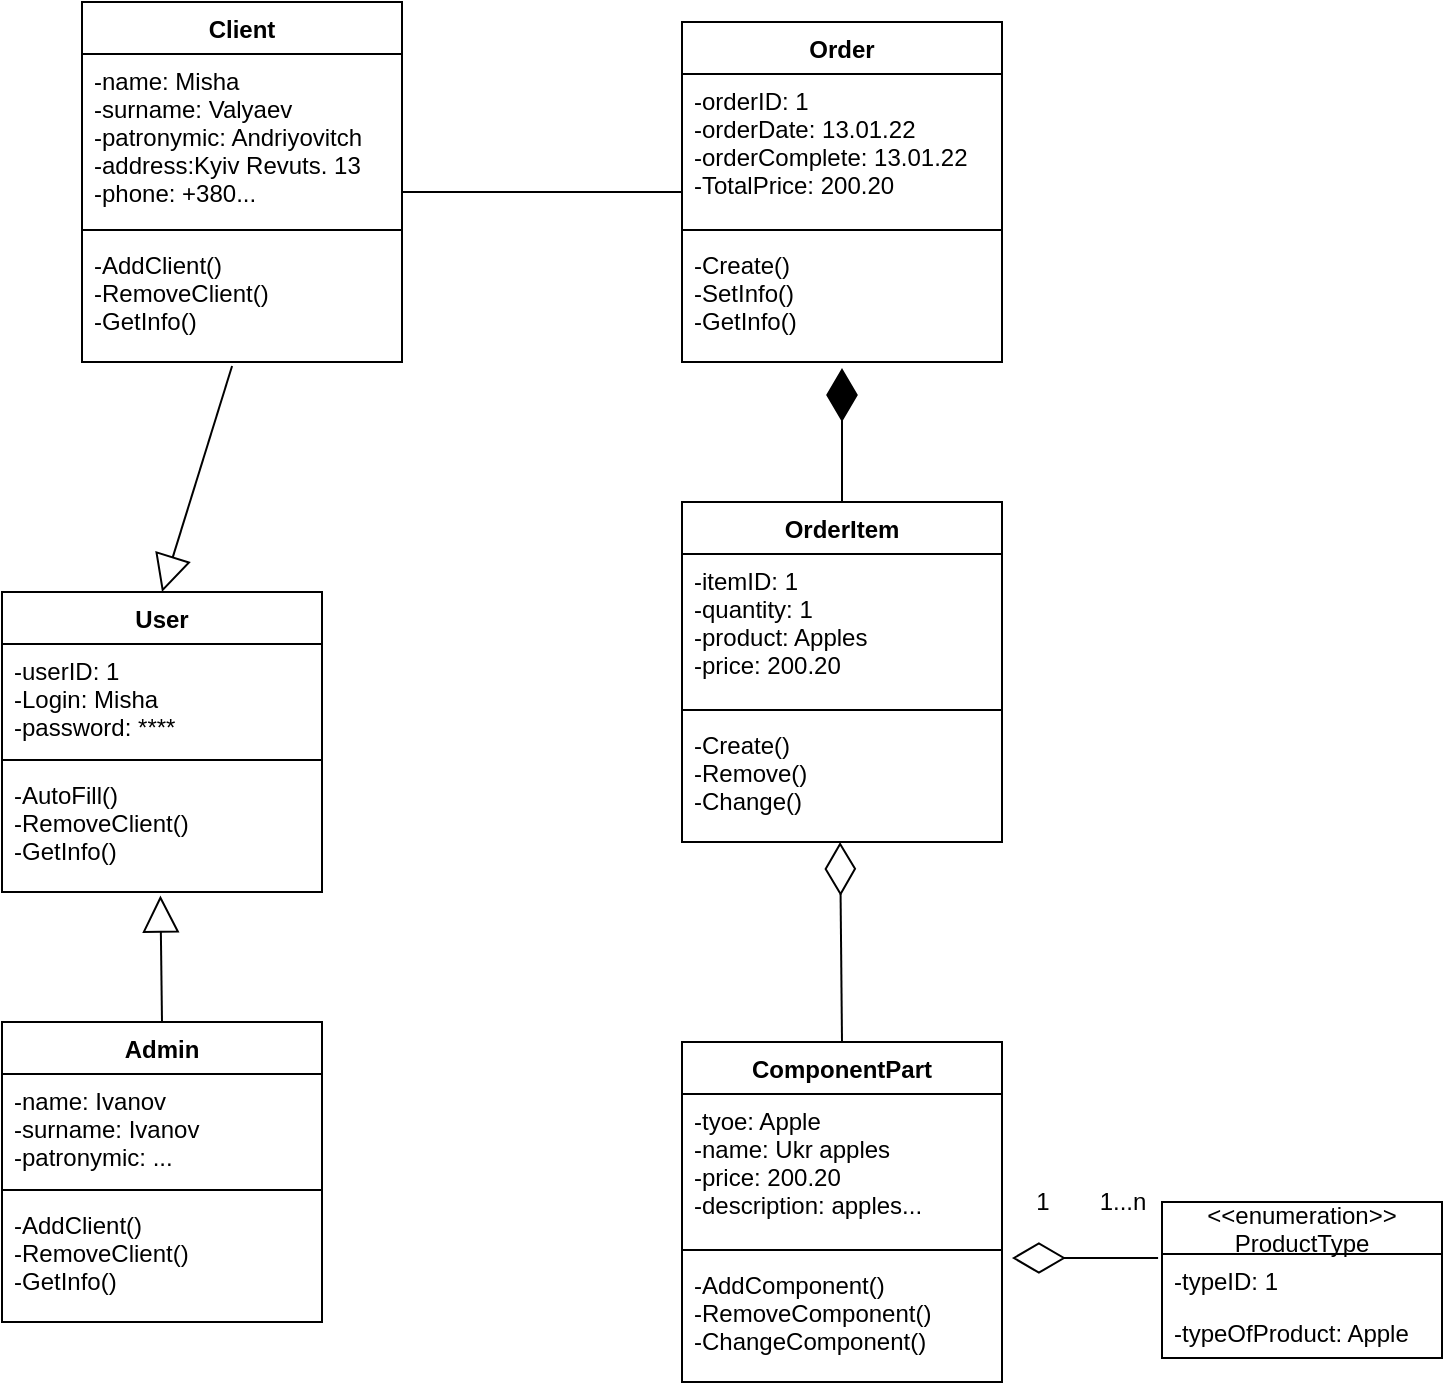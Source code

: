 <mxfile version="16.2.7" type="github"><diagram id="duXPrNhsfPCgle9EOoCe" name="Page-1"><mxGraphModel dx="1662" dy="762" grid="1" gridSize="10" guides="1" tooltips="1" connect="1" arrows="1" fold="1" page="1" pageScale="1" pageWidth="827" pageHeight="1169" math="0" shadow="0"><root><mxCell id="0"/><mxCell id="1" parent="0"/><mxCell id="Rn5i4wefpYVJgQPn95py-2" value="Client" style="swimlane;fontStyle=1;align=center;verticalAlign=top;childLayout=stackLayout;horizontal=1;startSize=26;horizontalStack=0;resizeParent=1;resizeParentMax=0;resizeLast=0;collapsible=1;marginBottom=0;" vertex="1" parent="1"><mxGeometry x="110" y="160" width="160" height="180" as="geometry"/></mxCell><mxCell id="Rn5i4wefpYVJgQPn95py-3" value="-name: Misha&#10;-surname: Valyaev&#10;-patronymic: Andriyovitch&#10;-address:Kyiv Revuts. 13&#10;-phone: +380..." style="text;strokeColor=none;fillColor=none;align=left;verticalAlign=top;spacingLeft=4;spacingRight=4;overflow=hidden;rotatable=0;points=[[0,0.5],[1,0.5]];portConstraint=eastwest;" vertex="1" parent="Rn5i4wefpYVJgQPn95py-2"><mxGeometry y="26" width="160" height="84" as="geometry"/></mxCell><mxCell id="Rn5i4wefpYVJgQPn95py-4" value="" style="line;strokeWidth=1;fillColor=none;align=left;verticalAlign=middle;spacingTop=-1;spacingLeft=3;spacingRight=3;rotatable=0;labelPosition=right;points=[];portConstraint=eastwest;" vertex="1" parent="Rn5i4wefpYVJgQPn95py-2"><mxGeometry y="110" width="160" height="8" as="geometry"/></mxCell><mxCell id="Rn5i4wefpYVJgQPn95py-5" value="-AddClient()&#10;-RemoveClient()&#10;-GetInfo()" style="text;strokeColor=none;fillColor=none;align=left;verticalAlign=top;spacingLeft=4;spacingRight=4;overflow=hidden;rotatable=0;points=[[0,0.5],[1,0.5]];portConstraint=eastwest;" vertex="1" parent="Rn5i4wefpYVJgQPn95py-2"><mxGeometry y="118" width="160" height="62" as="geometry"/></mxCell><mxCell id="Rn5i4wefpYVJgQPn95py-6" value="Order" style="swimlane;fontStyle=1;align=center;verticalAlign=top;childLayout=stackLayout;horizontal=1;startSize=26;horizontalStack=0;resizeParent=1;resizeParentMax=0;resizeLast=0;collapsible=1;marginBottom=0;" vertex="1" parent="1"><mxGeometry x="410" y="170" width="160" height="170" as="geometry"/></mxCell><mxCell id="Rn5i4wefpYVJgQPn95py-7" value="-orderID: 1&#10;-orderDate: 13.01.22&#10;-orderComplete: 13.01.22&#10;-TotalPrice: 200.20" style="text;strokeColor=none;fillColor=none;align=left;verticalAlign=top;spacingLeft=4;spacingRight=4;overflow=hidden;rotatable=0;points=[[0,0.5],[1,0.5]];portConstraint=eastwest;" vertex="1" parent="Rn5i4wefpYVJgQPn95py-6"><mxGeometry y="26" width="160" height="74" as="geometry"/></mxCell><mxCell id="Rn5i4wefpYVJgQPn95py-8" value="" style="line;strokeWidth=1;fillColor=none;align=left;verticalAlign=middle;spacingTop=-1;spacingLeft=3;spacingRight=3;rotatable=0;labelPosition=right;points=[];portConstraint=eastwest;" vertex="1" parent="Rn5i4wefpYVJgQPn95py-6"><mxGeometry y="100" width="160" height="8" as="geometry"/></mxCell><mxCell id="Rn5i4wefpYVJgQPn95py-9" value="-Create()&#10;-SetInfo()&#10;-GetInfo()" style="text;strokeColor=none;fillColor=none;align=left;verticalAlign=top;spacingLeft=4;spacingRight=4;overflow=hidden;rotatable=0;points=[[0,0.5],[1,0.5]];portConstraint=eastwest;" vertex="1" parent="Rn5i4wefpYVJgQPn95py-6"><mxGeometry y="108" width="160" height="62" as="geometry"/></mxCell><mxCell id="Rn5i4wefpYVJgQPn95py-10" value="User" style="swimlane;fontStyle=1;align=center;verticalAlign=top;childLayout=stackLayout;horizontal=1;startSize=26;horizontalStack=0;resizeParent=1;resizeParentMax=0;resizeLast=0;collapsible=1;marginBottom=0;" vertex="1" parent="1"><mxGeometry x="70" y="455" width="160" height="150" as="geometry"/></mxCell><mxCell id="Rn5i4wefpYVJgQPn95py-11" value="-userID: 1&#10;-Login: Misha&#10;-password: ****" style="text;strokeColor=none;fillColor=none;align=left;verticalAlign=top;spacingLeft=4;spacingRight=4;overflow=hidden;rotatable=0;points=[[0,0.5],[1,0.5]];portConstraint=eastwest;" vertex="1" parent="Rn5i4wefpYVJgQPn95py-10"><mxGeometry y="26" width="160" height="54" as="geometry"/></mxCell><mxCell id="Rn5i4wefpYVJgQPn95py-12" value="" style="line;strokeWidth=1;fillColor=none;align=left;verticalAlign=middle;spacingTop=-1;spacingLeft=3;spacingRight=3;rotatable=0;labelPosition=right;points=[];portConstraint=eastwest;" vertex="1" parent="Rn5i4wefpYVJgQPn95py-10"><mxGeometry y="80" width="160" height="8" as="geometry"/></mxCell><mxCell id="Rn5i4wefpYVJgQPn95py-13" value="-AutoFill()&#10;-RemoveClient()&#10;-GetInfo()" style="text;strokeColor=none;fillColor=none;align=left;verticalAlign=top;spacingLeft=4;spacingRight=4;overflow=hidden;rotatable=0;points=[[0,0.5],[1,0.5]];portConstraint=eastwest;" vertex="1" parent="Rn5i4wefpYVJgQPn95py-10"><mxGeometry y="88" width="160" height="62" as="geometry"/></mxCell><mxCell id="Rn5i4wefpYVJgQPn95py-14" value="Admin" style="swimlane;fontStyle=1;align=center;verticalAlign=top;childLayout=stackLayout;horizontal=1;startSize=26;horizontalStack=0;resizeParent=1;resizeParentMax=0;resizeLast=0;collapsible=1;marginBottom=0;" vertex="1" parent="1"><mxGeometry x="70" y="670" width="160" height="150" as="geometry"/></mxCell><mxCell id="Rn5i4wefpYVJgQPn95py-15" value="-name: Ivanov&#10;-surname: Ivanov&#10;-patronymic: ..." style="text;strokeColor=none;fillColor=none;align=left;verticalAlign=top;spacingLeft=4;spacingRight=4;overflow=hidden;rotatable=0;points=[[0,0.5],[1,0.5]];portConstraint=eastwest;" vertex="1" parent="Rn5i4wefpYVJgQPn95py-14"><mxGeometry y="26" width="160" height="54" as="geometry"/></mxCell><mxCell id="Rn5i4wefpYVJgQPn95py-16" value="" style="line;strokeWidth=1;fillColor=none;align=left;verticalAlign=middle;spacingTop=-1;spacingLeft=3;spacingRight=3;rotatable=0;labelPosition=right;points=[];portConstraint=eastwest;" vertex="1" parent="Rn5i4wefpYVJgQPn95py-14"><mxGeometry y="80" width="160" height="8" as="geometry"/></mxCell><mxCell id="Rn5i4wefpYVJgQPn95py-17" value="-AddClient()&#10;-RemoveClient()&#10;-GetInfo()" style="text;strokeColor=none;fillColor=none;align=left;verticalAlign=top;spacingLeft=4;spacingRight=4;overflow=hidden;rotatable=0;points=[[0,0.5],[1,0.5]];portConstraint=eastwest;" vertex="1" parent="Rn5i4wefpYVJgQPn95py-14"><mxGeometry y="88" width="160" height="62" as="geometry"/></mxCell><mxCell id="Rn5i4wefpYVJgQPn95py-18" value="OrderItem" style="swimlane;fontStyle=1;align=center;verticalAlign=top;childLayout=stackLayout;horizontal=1;startSize=26;horizontalStack=0;resizeParent=1;resizeParentMax=0;resizeLast=0;collapsible=1;marginBottom=0;" vertex="1" parent="1"><mxGeometry x="410" y="410" width="160" height="170" as="geometry"/></mxCell><mxCell id="Rn5i4wefpYVJgQPn95py-19" value="-itemID: 1&#10;-quantity: 1&#10;-product: Apples&#10;-price: 200.20" style="text;strokeColor=none;fillColor=none;align=left;verticalAlign=top;spacingLeft=4;spacingRight=4;overflow=hidden;rotatable=0;points=[[0,0.5],[1,0.5]];portConstraint=eastwest;" vertex="1" parent="Rn5i4wefpYVJgQPn95py-18"><mxGeometry y="26" width="160" height="74" as="geometry"/></mxCell><mxCell id="Rn5i4wefpYVJgQPn95py-20" value="" style="line;strokeWidth=1;fillColor=none;align=left;verticalAlign=middle;spacingTop=-1;spacingLeft=3;spacingRight=3;rotatable=0;labelPosition=right;points=[];portConstraint=eastwest;" vertex="1" parent="Rn5i4wefpYVJgQPn95py-18"><mxGeometry y="100" width="160" height="8" as="geometry"/></mxCell><mxCell id="Rn5i4wefpYVJgQPn95py-21" value="-Create()&#10;-Remove()&#10;-Change()" style="text;strokeColor=none;fillColor=none;align=left;verticalAlign=top;spacingLeft=4;spacingRight=4;overflow=hidden;rotatable=0;points=[[0,0.5],[1,0.5]];portConstraint=eastwest;" vertex="1" parent="Rn5i4wefpYVJgQPn95py-18"><mxGeometry y="108" width="160" height="62" as="geometry"/></mxCell><mxCell id="Rn5i4wefpYVJgQPn95py-22" value="ComponentPart" style="swimlane;fontStyle=1;align=center;verticalAlign=top;childLayout=stackLayout;horizontal=1;startSize=26;horizontalStack=0;resizeParent=1;resizeParentMax=0;resizeLast=0;collapsible=1;marginBottom=0;" vertex="1" parent="1"><mxGeometry x="410" y="680" width="160" height="170" as="geometry"/></mxCell><mxCell id="Rn5i4wefpYVJgQPn95py-23" value="-tyoe: Apple&#10;-name: Ukr apples&#10;-price: 200.20&#10;-description: apples..." style="text;strokeColor=none;fillColor=none;align=left;verticalAlign=top;spacingLeft=4;spacingRight=4;overflow=hidden;rotatable=0;points=[[0,0.5],[1,0.5]];portConstraint=eastwest;" vertex="1" parent="Rn5i4wefpYVJgQPn95py-22"><mxGeometry y="26" width="160" height="74" as="geometry"/></mxCell><mxCell id="Rn5i4wefpYVJgQPn95py-24" value="" style="line;strokeWidth=1;fillColor=none;align=left;verticalAlign=middle;spacingTop=-1;spacingLeft=3;spacingRight=3;rotatable=0;labelPosition=right;points=[];portConstraint=eastwest;" vertex="1" parent="Rn5i4wefpYVJgQPn95py-22"><mxGeometry y="100" width="160" height="8" as="geometry"/></mxCell><mxCell id="Rn5i4wefpYVJgQPn95py-25" value="-AddComponent()&#10;-RemoveComponent()&#10;-ChangeComponent()" style="text;strokeColor=none;fillColor=none;align=left;verticalAlign=top;spacingLeft=4;spacingRight=4;overflow=hidden;rotatable=0;points=[[0,0.5],[1,0.5]];portConstraint=eastwest;" vertex="1" parent="Rn5i4wefpYVJgQPn95py-22"><mxGeometry y="108" width="160" height="62" as="geometry"/></mxCell><mxCell id="Rn5i4wefpYVJgQPn95py-26" value="&lt;&lt;enumeration&gt;&gt;&#10;ProductType" style="swimlane;fontStyle=0;childLayout=stackLayout;horizontal=1;startSize=26;fillColor=none;horizontalStack=0;resizeParent=1;resizeParentMax=0;resizeLast=0;collapsible=1;marginBottom=0;" vertex="1" parent="1"><mxGeometry x="650" y="760" width="140" height="78" as="geometry"/></mxCell><mxCell id="Rn5i4wefpYVJgQPn95py-27" value="-typeID: 1" style="text;strokeColor=none;fillColor=none;align=left;verticalAlign=top;spacingLeft=4;spacingRight=4;overflow=hidden;rotatable=0;points=[[0,0.5],[1,0.5]];portConstraint=eastwest;" vertex="1" parent="Rn5i4wefpYVJgQPn95py-26"><mxGeometry y="26" width="140" height="26" as="geometry"/></mxCell><mxCell id="Rn5i4wefpYVJgQPn95py-28" value="-typeOfProduct: Apple" style="text;strokeColor=none;fillColor=none;align=left;verticalAlign=top;spacingLeft=4;spacingRight=4;overflow=hidden;rotatable=0;points=[[0,0.5],[1,0.5]];portConstraint=eastwest;" vertex="1" parent="Rn5i4wefpYVJgQPn95py-26"><mxGeometry y="52" width="140" height="26" as="geometry"/></mxCell><mxCell id="Rn5i4wefpYVJgQPn95py-29" value="" style="endArrow=block;endSize=16;endFill=0;html=1;rounded=0;exitX=0.469;exitY=1.032;exitDx=0;exitDy=0;exitPerimeter=0;entryX=0.5;entryY=0;entryDx=0;entryDy=0;" edge="1" parent="1" source="Rn5i4wefpYVJgQPn95py-5" target="Rn5i4wefpYVJgQPn95py-10"><mxGeometry width="160" relative="1" as="geometry"><mxPoint x="340" y="430" as="sourcePoint"/><mxPoint x="500" y="430" as="targetPoint"/></mxGeometry></mxCell><mxCell id="Rn5i4wefpYVJgQPn95py-30" value="" style="endArrow=block;endSize=16;endFill=0;html=1;rounded=0;exitX=0.5;exitY=0;exitDx=0;exitDy=0;entryX=0.495;entryY=1.028;entryDx=0;entryDy=0;entryPerimeter=0;" edge="1" parent="1" source="Rn5i4wefpYVJgQPn95py-14" target="Rn5i4wefpYVJgQPn95py-13"><mxGeometry width="160" relative="1" as="geometry"><mxPoint x="195.04" y="351.984" as="sourcePoint"/><mxPoint x="150" y="600" as="targetPoint"/></mxGeometry></mxCell><mxCell id="Rn5i4wefpYVJgQPn95py-31" value="" style="endArrow=diamondThin;endFill=0;endSize=24;html=1;rounded=0;entryX=0.494;entryY=1;entryDx=0;entryDy=0;entryPerimeter=0;exitX=0.5;exitY=0;exitDx=0;exitDy=0;" edge="1" parent="1" source="Rn5i4wefpYVJgQPn95py-22" target="Rn5i4wefpYVJgQPn95py-21"><mxGeometry width="160" relative="1" as="geometry"><mxPoint x="210" y="570" as="sourcePoint"/><mxPoint x="370" y="570" as="targetPoint"/></mxGeometry></mxCell><mxCell id="Rn5i4wefpYVJgQPn95py-32" value="" style="endArrow=diamondThin;endFill=1;endSize=24;html=1;rounded=0;entryX=0.5;entryY=1.048;entryDx=0;entryDy=0;entryPerimeter=0;exitX=0.5;exitY=0;exitDx=0;exitDy=0;" edge="1" parent="1" source="Rn5i4wefpYVJgQPn95py-18" target="Rn5i4wefpYVJgQPn95py-9"><mxGeometry width="160" relative="1" as="geometry"><mxPoint x="280" y="440" as="sourcePoint"/><mxPoint x="440" y="440" as="targetPoint"/></mxGeometry></mxCell><mxCell id="Rn5i4wefpYVJgQPn95py-33" value="" style="endArrow=diamondThin;endFill=0;endSize=24;html=1;rounded=0;entryX=1.031;entryY=0;entryDx=0;entryDy=0;entryPerimeter=0;exitX=-0.014;exitY=0.077;exitDx=0;exitDy=0;exitPerimeter=0;" edge="1" parent="1" source="Rn5i4wefpYVJgQPn95py-27" target="Rn5i4wefpYVJgQPn95py-25"><mxGeometry width="160" relative="1" as="geometry"><mxPoint x="540" y="660" as="sourcePoint"/><mxPoint x="700" y="660" as="targetPoint"/></mxGeometry></mxCell><mxCell id="Rn5i4wefpYVJgQPn95py-34" value="1" style="text;html=1;align=center;verticalAlign=middle;resizable=0;points=[];autosize=1;strokeColor=none;fillColor=none;" vertex="1" parent="1"><mxGeometry x="580" y="750" width="20" height="20" as="geometry"/></mxCell><mxCell id="Rn5i4wefpYVJgQPn95py-35" value="1...n" style="text;html=1;align=center;verticalAlign=middle;resizable=0;points=[];autosize=1;strokeColor=none;fillColor=none;" vertex="1" parent="1"><mxGeometry x="610" y="750" width="40" height="20" as="geometry"/></mxCell><mxCell id="Rn5i4wefpYVJgQPn95py-36" value="" style="line;strokeWidth=1;fillColor=none;align=left;verticalAlign=middle;spacingTop=-1;spacingLeft=3;spacingRight=3;rotatable=0;labelPosition=right;points=[];portConstraint=eastwest;" vertex="1" parent="1"><mxGeometry x="270" y="251" width="140" height="8" as="geometry"/></mxCell></root></mxGraphModel></diagram></mxfile>